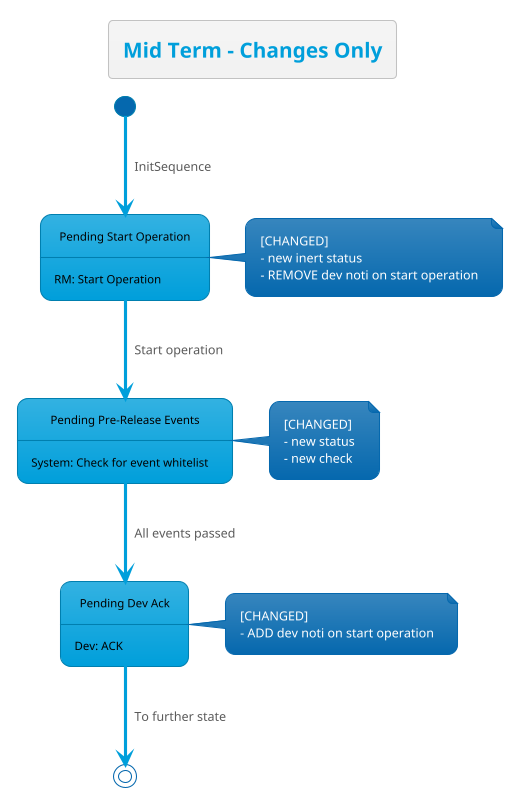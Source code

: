 @startuml
!theme bluegray
skinparam FooterFontColor black
skinparam StateFontColor black

state "Pending Start Operation" as preOp
state "Pending Dev Ack" as pendingDevAck
state "Pending Pre-Release Events" as pendingPreReleaseEvents

title Mid Term - Changes Only

[*] --> preOp : InitSequence
note right of preOp : [CHANGED]\n- new inert status\n- REMOVE dev noti on start operation
preOp: RM: Start Operation

note right of pendingPreReleaseEvents : [CHANGED] \n- new status\n- new check
preOp --> pendingPreReleaseEvents : Start operation

pendingPreReleaseEvents --> pendingDevAck : All events passed
pendingPreReleaseEvents: System: Check for event whitelist

note right of pendingDevAck : [CHANGED]\n- ADD dev noti on start operation
pendingDevAck: Dev: ACK
pendingDevAck --> [*] : To further state


@enduml